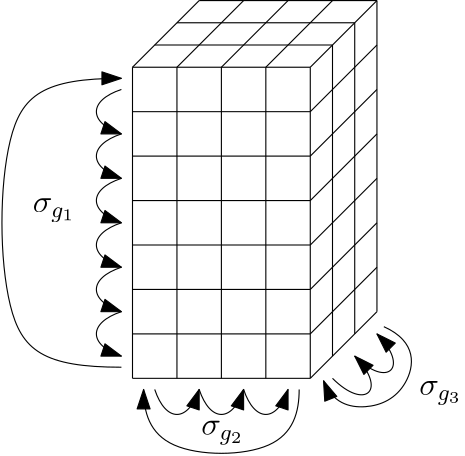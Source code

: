 <?xml version="1.0"?>
<!DOCTYPE ipe SYSTEM "ipe.dtd">
<ipe version="70218" creator="Ipe 7.2.18">
<info created="D:20230119132301" modified="D:20230119150032"/>
<ipestyle name="basic">
<symbol name="arrow/arc(spx)">
<path stroke="sym-stroke" fill="sym-stroke" pen="sym-pen">
0 0 m
-1 0.333 l
-1 -0.333 l
h
</path>
</symbol>
<symbol name="arrow/farc(spx)">
<path stroke="sym-stroke" fill="white" pen="sym-pen">
0 0 m
-1 0.333 l
-1 -0.333 l
h
</path>
</symbol>
<symbol name="arrow/ptarc(spx)">
<path stroke="sym-stroke" fill="sym-stroke" pen="sym-pen">
0 0 m
-1 0.333 l
-0.8 0 l
-1 -0.333 l
h
</path>
</symbol>
<symbol name="arrow/fptarc(spx)">
<path stroke="sym-stroke" fill="white" pen="sym-pen">
0 0 m
-1 0.333 l
-0.8 0 l
-1 -0.333 l
h
</path>
</symbol>
<symbol name="mark/circle(sx)" transformations="translations">
<path fill="sym-stroke">
0.6 0 0 0.6 0 0 e
0.4 0 0 0.4 0 0 e
</path>
</symbol>
<symbol name="mark/disk(sx)" transformations="translations">
<path fill="sym-stroke">
0.6 0 0 0.6 0 0 e
</path>
</symbol>
<symbol name="mark/fdisk(sfx)" transformations="translations">
<group>
<path fill="sym-fill">
0.5 0 0 0.5 0 0 e
</path>
<path fill="sym-stroke" fillrule="eofill">
0.6 0 0 0.6 0 0 e
0.4 0 0 0.4 0 0 e
</path>
</group>
</symbol>
<symbol name="mark/box(sx)" transformations="translations">
<path fill="sym-stroke" fillrule="eofill">
-0.6 -0.6 m
0.6 -0.6 l
0.6 0.6 l
-0.6 0.6 l
h
-0.4 -0.4 m
0.4 -0.4 l
0.4 0.4 l
-0.4 0.4 l
h
</path>
</symbol>
<symbol name="mark/square(sx)" transformations="translations">
<path fill="sym-stroke">
-0.6 -0.6 m
0.6 -0.6 l
0.6 0.6 l
-0.6 0.6 l
h
</path>
</symbol>
<symbol name="mark/fsquare(sfx)" transformations="translations">
<group>
<path fill="sym-fill">
-0.5 -0.5 m
0.5 -0.5 l
0.5 0.5 l
-0.5 0.5 l
h
</path>
<path fill="sym-stroke" fillrule="eofill">
-0.6 -0.6 m
0.6 -0.6 l
0.6 0.6 l
-0.6 0.6 l
h
-0.4 -0.4 m
0.4 -0.4 l
0.4 0.4 l
-0.4 0.4 l
h
</path>
</group>
</symbol>
<symbol name="mark/cross(sx)" transformations="translations">
<group>
<path fill="sym-stroke">
-0.43 -0.57 m
0.57 0.43 l
0.43 0.57 l
-0.57 -0.43 l
h
</path>
<path fill="sym-stroke">
-0.43 0.57 m
0.57 -0.43 l
0.43 -0.57 l
-0.57 0.43 l
h
</path>
</group>
</symbol>
<symbol name="arrow/fnormal(spx)">
<path stroke="sym-stroke" fill="white" pen="sym-pen">
0 0 m
-1 0.333 l
-1 -0.333 l
h
</path>
</symbol>
<symbol name="arrow/pointed(spx)">
<path stroke="sym-stroke" fill="sym-stroke" pen="sym-pen">
0 0 m
-1 0.333 l
-0.8 0 l
-1 -0.333 l
h
</path>
</symbol>
<symbol name="arrow/fpointed(spx)">
<path stroke="sym-stroke" fill="white" pen="sym-pen">
0 0 m
-1 0.333 l
-0.8 0 l
-1 -0.333 l
h
</path>
</symbol>
<symbol name="arrow/linear(spx)">
<path stroke="sym-stroke" pen="sym-pen">
-1 0.333 m
0 0 l
-1 -0.333 l
</path>
</symbol>
<symbol name="arrow/fdouble(spx)">
<path stroke="sym-stroke" fill="white" pen="sym-pen">
0 0 m
-1 0.333 l
-1 -0.333 l
h
-1 0 m
-2 0.333 l
-2 -0.333 l
h
</path>
</symbol>
<symbol name="arrow/double(spx)">
<path stroke="sym-stroke" fill="sym-stroke" pen="sym-pen">
0 0 m
-1 0.333 l
-1 -0.333 l
h
-1 0 m
-2 0.333 l
-2 -0.333 l
h
</path>
</symbol>
<symbol name="arrow/mid-normal(spx)">
<path stroke="sym-stroke" fill="sym-stroke" pen="sym-pen">
0.5 0 m
-0.5 0.333 l
-0.5 -0.333 l
h
</path>
</symbol>
<symbol name="arrow/mid-fnormal(spx)">
<path stroke="sym-stroke" fill="white" pen="sym-pen">
0.5 0 m
-0.5 0.333 l
-0.5 -0.333 l
h
</path>
</symbol>
<symbol name="arrow/mid-pointed(spx)">
<path stroke="sym-stroke" fill="sym-stroke" pen="sym-pen">
0.5 0 m
-0.5 0.333 l
-0.3 0 l
-0.5 -0.333 l
h
</path>
</symbol>
<symbol name="arrow/mid-fpointed(spx)">
<path stroke="sym-stroke" fill="white" pen="sym-pen">
0.5 0 m
-0.5 0.333 l
-0.3 0 l
-0.5 -0.333 l
h
</path>
</symbol>
<symbol name="arrow/mid-double(spx)">
<path stroke="sym-stroke" fill="sym-stroke" pen="sym-pen">
1 0 m
0 0.333 l
0 -0.333 l
h
0 0 m
-1 0.333 l
-1 -0.333 l
h
</path>
</symbol>
<symbol name="arrow/mid-fdouble(spx)">
<path stroke="sym-stroke" fill="white" pen="sym-pen">
1 0 m
0 0.333 l
0 -0.333 l
h
0 0 m
-1 0.333 l
-1 -0.333 l
h
</path>
</symbol>
<pen name="heavier" value="0.8"/>
<pen name="fat" value="1.2"/>
<pen name="ultrafat" value="2"/>
<symbolsize name="large" value="5"/>
<symbolsize name="small" value="2"/>
<symbolsize name="tiny" value="1.1"/>
<arrowsize name="large" value="10"/>
<arrowsize name="small" value="5"/>
<arrowsize name="tiny" value="3"/>
<color name="red" value="1 0 0"/>
<color name="blue" value="0 0 1"/>
<color name="green" value="0 1 0"/>
<color name="yellow" value="1 1 0"/>
<color name="orange" value="1 0.647 0"/>
<color name="gold" value="1 0.843 0"/>
<color name="purple" value="0.627 0.125 0.941"/>
<color name="gray" value="0.745"/>
<color name="brown" value="0.647 0.165 0.165"/>
<color name="navy" value="0 0 0.502"/>
<color name="pink" value="1 0.753 0.796"/>
<color name="seagreen" value="0.18 0.545 0.341"/>
<color name="turquoise" value="0.251 0.878 0.816"/>
<color name="violet" value="0.933 0.51 0.933"/>
<color name="darkblue" value="0 0 0.545"/>
<color name="darkcyan" value="0 0.545 0.545"/>
<color name="darkgray" value="0.663"/>
<color name="darkgreen" value="0 0.392 0"/>
<color name="darkmagenta" value="0.545 0 0.545"/>
<color name="darkorange" value="1 0.549 0"/>
<color name="darkred" value="0.545 0 0"/>
<color name="lightblue" value="0.678 0.847 0.902"/>
<color name="lightcyan" value="0.878 1 1"/>
<color name="lightgray" value="0.827"/>
<color name="lightgreen" value="0.565 0.933 0.565"/>
<color name="lightyellow" value="1 1 0.878"/>
<dashstyle name="dotted" value="[1 3] 0"/>
<dashstyle name="dashed" value="[4] 0"/>
<dashstyle name="dash dotted" value="[4 2 1 2] 0"/>
<dashstyle name="dash dot dotted" value="[4 2 1 2 1 2] 0"/>
<textsize name="large" value="\large"/>
<textsize name="small" value="\small"/>
<textsize name="tiny" value="\tiny"/>
<textsize name="Large" value="\Large"/>
<textsize name="LARGE" value="\LARGE"/>
<textsize name="huge" value="\huge"/>
<textsize name="Huge" value="\Huge"/>
<textsize name="footnote" value="\footnotesize"/>
<textstyle name="center" begin="\begin{center}" end="\end{center}"/>
<textstyle name="itemize" begin="\begin{itemize}" end="\end{itemize}"/>
<textstyle name="item" begin="\begin{itemize}\item{}" end="\end{itemize}"/>
<gridsize name="4 pts" value="4"/>
<gridsize name="8 pts (~3 mm)" value="8"/>
<gridsize name="16 pts (~6 mm)" value="16"/>
<gridsize name="32 pts (~12 mm)" value="32"/>
<gridsize name="10 pts (~3.5 mm)" value="10"/>
<gridsize name="20 pts (~7 mm)" value="20"/>
<gridsize name="14 pts (~5 mm)" value="14"/>
<gridsize name="28 pts (~10 mm)" value="28"/>
<gridsize name="56 pts (~20 mm)" value="56"/>
<anglesize name="90 deg" value="90"/>
<anglesize name="60 deg" value="60"/>
<anglesize name="45 deg" value="45"/>
<anglesize name="30 deg" value="30"/>
<anglesize name="22.5 deg" value="22.5"/>
<opacity name="10%" value="0.1"/>
<opacity name="30%" value="0.3"/>
<opacity name="50%" value="0.5"/>
<opacity name="75%" value="0.75"/>
<tiling name="falling" angle="-60" step="4" width="1"/>
<tiling name="rising" angle="30" step="4" width="1"/>
</ipestyle>
<ipestyle name="ipe_beamer">
<preamble>
	\usepackage[T1]{fontenc}
	\renewcommand{\familydefault}{\sfdefault}
</preamble>
<layout paper="280 180" origin="0 0" frame="280 180" crop="no"/>
<titlestyle pos="10 170" size="huge" color="blue"  valign="top"/>
</ipestyle>
<page>
<layer name="alpha"/>
<view layers="alpha" active="alpha"/>
<path layer="alpha" matrix="1 0 0 1 0 20" stroke="black">
80 128 m
80 16 l
</path>
<path matrix="1 0 0 1 0 20" stroke="black">
80 16 m
144 16 l
</path>
<path matrix="1 0 0 1 0 20" stroke="black">
144 16 m
144 128 l
</path>
<path matrix="1 0 0 1 0 20" stroke="black">
144 128 m
80 128 l
</path>
<path matrix="1 0 0 1 0 20" stroke="black">
80 112 m
144 112 l
</path>
<path matrix="1 0 0 1 0 20" stroke="black">
80 96 m
144 96 l
</path>
<path matrix="1 0 0 1 0 20" stroke="black">
80 80 m
144 80 l
</path>
<path matrix="1 0 0 1 0 20" stroke="black">
80 64 m
144 64 l
</path>
<path matrix="1 0 0 1 0 20" stroke="black">
144 48 m
80 48 l
</path>
<path matrix="1 0 0 1 0 20" stroke="black">
80 32 m
144 32 l
</path>
<path matrix="1 0 0 1 0 20" stroke="black">
96 128 m
96 16 l
</path>
<path matrix="1 0 0 1 0 20" stroke="black">
112 128 m
112 16 l
</path>
<path matrix="1 0 0 1 0 20" stroke="black">
128 128 m
128 16 l
</path>
<path matrix="0.666667 0 0 0.666667 26.6667 62.6667" stroke="black">
80 128 m
116 164 l
</path>
<path matrix="0.666667 0 0 0.666667 48 62.6667" stroke="black">
144 128 m
180 164 l
</path>
<path matrix="0.666667 0 0 0.666667 48 25.3333" stroke="black">
144 16 m
180 52 l
</path>
<path matrix="1 0 0 1 -28 -8" stroke="black">
180 52 m
180 164 l
</path>
<path matrix="1 0 0 1 -12 8" stroke="black">
180 164 m
116 164 l
</path>
<path matrix="1 0 0 1 -4 16" stroke="black">
92 140 m
156 140 l
</path>
<path matrix="1 0 0 1 -8 12" stroke="black">
104 152 m
168 152 l
</path>
<path matrix="1 0 0 1 0 20" stroke="black">
168 152 m
168 40 l
</path>
<path matrix="1 0 0 1 4 24" stroke="black">
156 140 m
156 28 l
</path>
<path matrix="0.666667 0 0 0.666667 32 62.6667" stroke="black">
96 128 m
132 164 l
</path>
<path matrix="0.666667 0 0 0.666667 37.3333 62.6667" stroke="black">
112 128 m
148 164 l
</path>
<path matrix="0.666667 0 0 0.666667 42.6667 62.6667" stroke="black">
128 128 m
164 164 l
</path>
<path matrix="0.666667 0 0 0.666667 48 57.3333" stroke="black">
144 112 m
180 148 l
</path>
<path matrix="0.666667 0 0 0.666667 48 52" stroke="black">
144 96 m
180 132 l
</path>
<path matrix="0.666667 0 0 0.666667 48 46.6667" stroke="black">
144 80 m
180 116 l
</path>
<path matrix="0.666667 0 0 0.666667 48 41.3333" stroke="black">
144 64 m
180 100 l
</path>
<path matrix="0.666667 0 0 0.666667 48 36" stroke="black">
144 48 m
180 84 l
</path>
<path matrix="0.666667 0 0 0.666667 48 30.6667" stroke="black">
144 32 m
180 68 l
</path>
<path matrix="1 0 0 1 0 20" stroke="black" arrow="normal/normal">
76 120 m
64 116
64 108
76 104 c
</path>
<path matrix="1 0 0 1 0 4" stroke="black" arrow="normal/normal">
76 120 m
64 116
64 108
76 104 c
</path>
<path matrix="1 0 0 1 0 -12" stroke="black" arrow="normal/normal">
76 120 m
64 116
64 108
76 104 c
</path>
<path matrix="1 0 0 1 0 -28" stroke="black" arrow="normal/normal">
76 120 m
64 116
64 108
76 104 c
</path>
<path matrix="1 0 0 1 0 -44" stroke="black" arrow="normal/normal">
76 120 m
64 116
64 108
76 104 c
</path>
<path matrix="1 0 0 1 0 -60" stroke="black" arrow="normal/normal">
76 120 m
64 116
64 108
76 104 c
</path>
<path matrix="1 0 0 1 0 20" stroke="black" arrow="normal/normal">
76 20 m
48 20
32 32
32 112
48 124
76 124 c
</path>
<path matrix="1 0 0 1 0 12" stroke="black" arrow="normal/normal">
88 20 m
92 8
100 8
104 20 c
</path>
<path matrix="1 0 0 1 16 12" stroke="black" arrow="normal/normal">
88 20 m
92 8
100 8
104 20 c
</path>
<path matrix="1 0 0 1 32 12" stroke="black" arrow="normal/normal">
88 20 m
92 8
100 8
104 20 c
</path>
<path stroke="black" arrow="normal/normal">
140 32 m
140 24
136 8
88 8
84 24
84 32 c
</path>
<path stroke="black" arrow="normal/normal">
152 36 m
164 24
172 32
160 44 c
</path>
<path matrix="1 0 0 1 8 8" stroke="black" arrow="normal/normal">
152 36 m
164 24
172 32
160 44 c
</path>
<path stroke="black" arrow="normal/normal">
170.485 54.5957 m
182.612 49.1703
180.378 31.2984
164.102 23.639
151.974 27.1495
148.783 35.1281 c
</path>
<text transformations="translations" pos="44.1045 95.765" stroke="black" type="label" width="15.332" height="5.15" depth="3.34" valign="baseline" size="large" style="math">\sigma_{g_1}</text>
<text matrix="1 0 0 1 60.637 -80.1045" transformations="translations" pos="44.1045 95.765" stroke="black" type="label" width="15.332" height="5.15" depth="3.34" valign="baseline" size="large" style="math">\sigma_{g_2}</text>
<text matrix="1 0 0 1 139.146 -65.7432" transformations="translations" pos="44.1045 95.765" stroke="black" type="label" width="15.332" height="5.15" depth="3.34" valign="baseline" size="large" style="math">\sigma_{g_3}</text>
</page>
</ipe>
